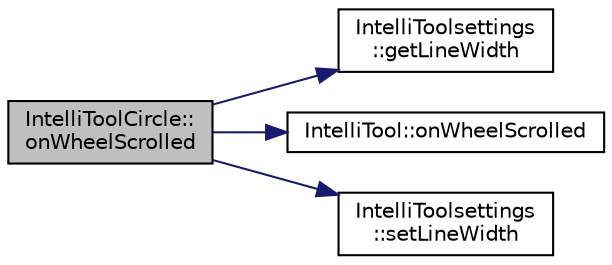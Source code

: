 digraph "IntelliToolCircle::onWheelScrolled"
{
 // LATEX_PDF_SIZE
  edge [fontname="Helvetica",fontsize="10",labelfontname="Helvetica",labelfontsize="10"];
  node [fontname="Helvetica",fontsize="10",shape=record];
  rankdir="LR";
  Node1 [label="IntelliToolCircle::\lonWheelScrolled",height=0.2,width=0.4,color="black", fillcolor="grey75", style="filled", fontcolor="black",tooltip="A function managing the scroll event. Changing the edge Width relative to value."];
  Node1 -> Node2 [color="midnightblue",fontsize="10",style="solid",fontname="Helvetica"];
  Node2 [label="IntelliToolsettings\l::getLineWidth",height=0.2,width=0.4,color="black", fillcolor="white", style="filled",URL="$class_intelli_toolsettings.html#a68528dd3bad8f39ba19fa6b12a4e415a",tooltip=" "];
  Node1 -> Node3 [color="midnightblue",fontsize="10",style="solid",fontname="Helvetica"];
  Node3 [label="IntelliTool::onWheelScrolled",height=0.2,width=0.4,color="black", fillcolor="white", style="filled",URL="$class_intelli_tool.html#a4dccfd4460255ccb866f336406a33574",tooltip="A function managing the scroll event. A positive value means scrolling outwards. Call this in child c..."];
  Node1 -> Node4 [color="midnightblue",fontsize="10",style="solid",fontname="Helvetica"];
  Node4 [label="IntelliToolsettings\l::setLineWidth",height=0.2,width=0.4,color="black", fillcolor="white", style="filled",URL="$class_intelli_toolsettings.html#a906d37de6ee94b433d53fe3e598cc9fa",tooltip=" "];
}
